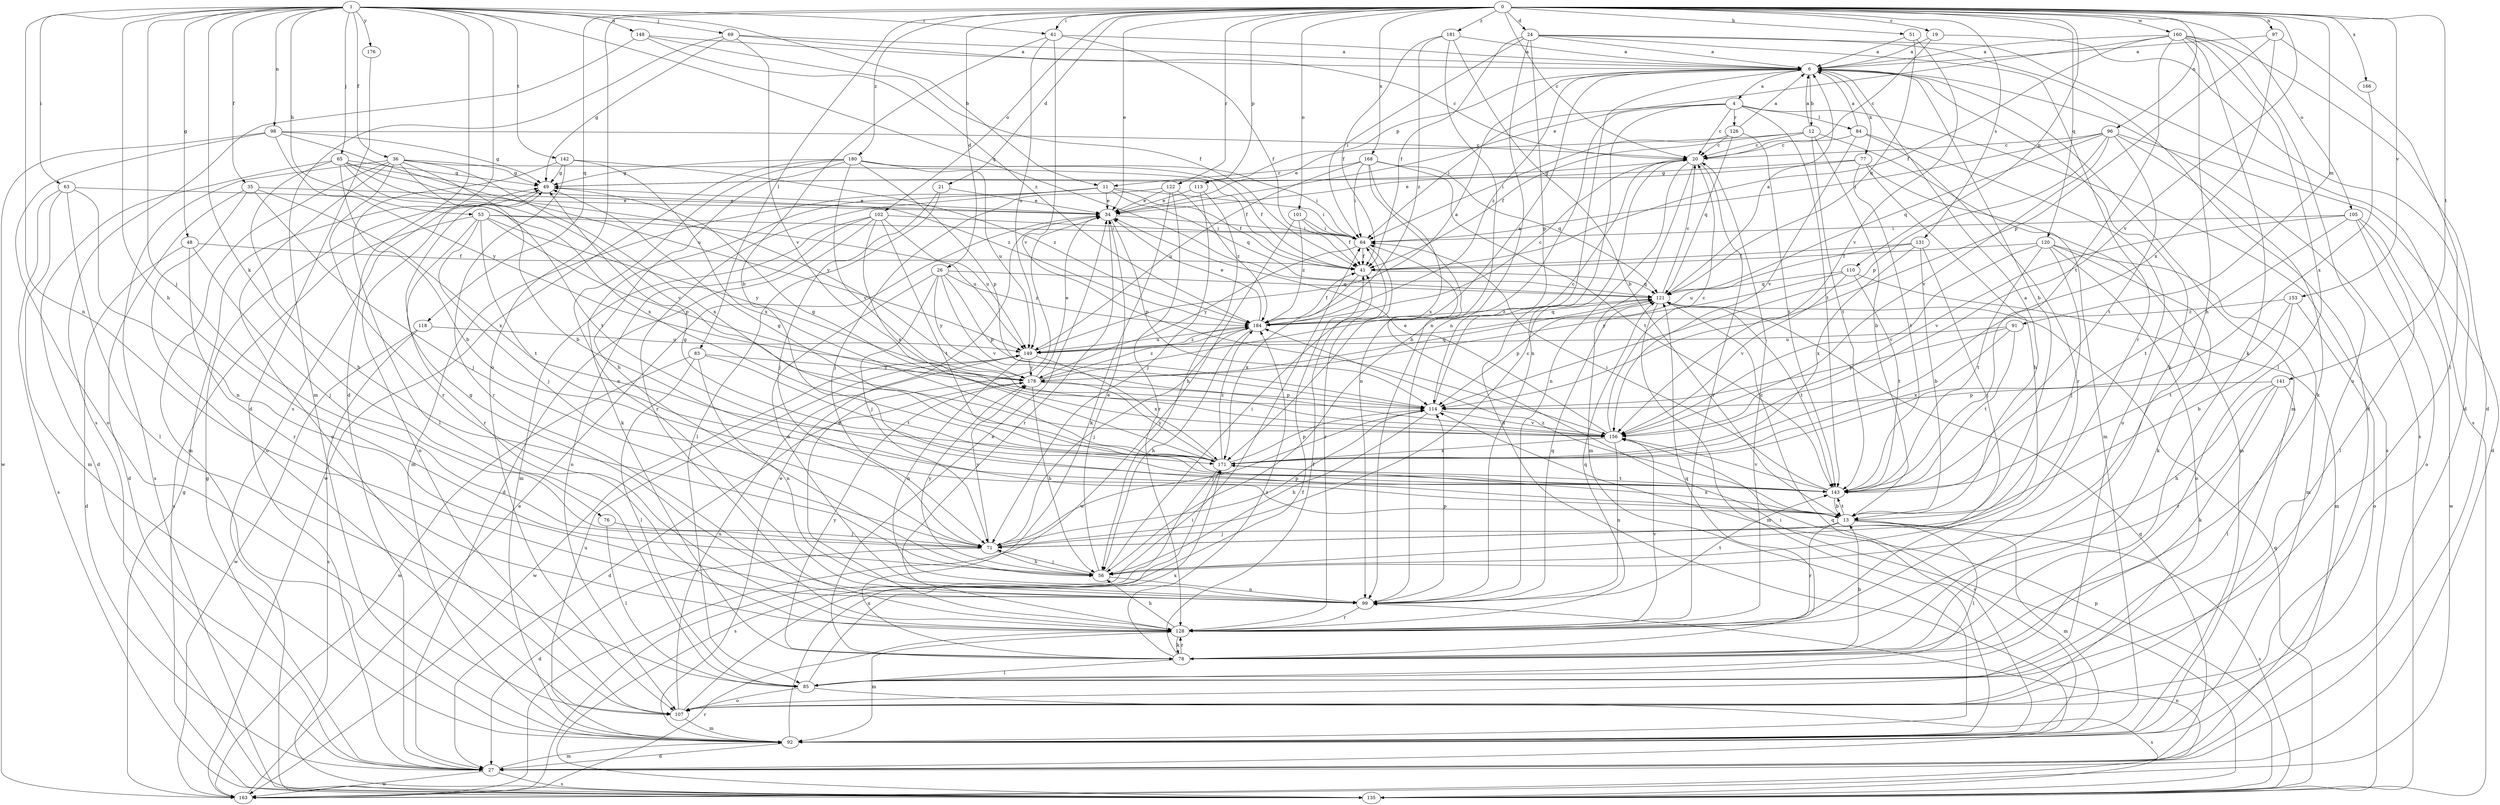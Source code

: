 strict digraph  {
0;
1;
4;
6;
11;
12;
13;
19;
20;
21;
24;
26;
27;
34;
35;
36;
41;
48;
49;
51;
53;
56;
61;
63;
64;
65;
69;
71;
76;
77;
78;
83;
84;
85;
91;
92;
96;
97;
98;
99;
101;
102;
105;
107;
110;
113;
114;
118;
120;
121;
122;
126;
128;
131;
135;
141;
142;
143;
148;
149;
153;
156;
160;
163;
166;
168;
171;
176;
178;
180;
181;
184;
0 -> 19  [label=c];
0 -> 20  [label=c];
0 -> 21  [label=d];
0 -> 24  [label=d];
0 -> 26  [label=d];
0 -> 34  [label=e];
0 -> 51  [label=h];
0 -> 61  [label=i];
0 -> 83  [label=l];
0 -> 91  [label=m];
0 -> 96  [label=n];
0 -> 97  [label=n];
0 -> 101  [label=o];
0 -> 102  [label=o];
0 -> 105  [label=o];
0 -> 107  [label=o];
0 -> 110  [label=p];
0 -> 113  [label=p];
0 -> 118  [label=q];
0 -> 120  [label=q];
0 -> 122  [label=r];
0 -> 131  [label=s];
0 -> 141  [label=t];
0 -> 153  [label=v];
0 -> 156  [label=v];
0 -> 160  [label=w];
0 -> 166  [label=x];
0 -> 168  [label=x];
0 -> 180  [label=z];
0 -> 181  [label=z];
1 -> 11  [label=b];
1 -> 27  [label=d];
1 -> 35  [label=f];
1 -> 36  [label=f];
1 -> 48  [label=g];
1 -> 53  [label=h];
1 -> 56  [label=h];
1 -> 61  [label=i];
1 -> 63  [label=i];
1 -> 65  [label=j];
1 -> 69  [label=j];
1 -> 71  [label=j];
1 -> 76  [label=k];
1 -> 98  [label=n];
1 -> 99  [label=n];
1 -> 121  [label=q];
1 -> 135  [label=s];
1 -> 142  [label=t];
1 -> 148  [label=u];
1 -> 176  [label=y];
4 -> 20  [label=c];
4 -> 56  [label=h];
4 -> 64  [label=i];
4 -> 84  [label=l];
4 -> 99  [label=n];
4 -> 126  [label=r];
4 -> 135  [label=s];
4 -> 143  [label=t];
6 -> 4  [label=a];
6 -> 12  [label=b];
6 -> 13  [label=b];
6 -> 27  [label=d];
6 -> 77  [label=k];
6 -> 78  [label=k];
6 -> 92  [label=m];
6 -> 113  [label=p];
6 -> 135  [label=s];
6 -> 184  [label=z];
11 -> 34  [label=e];
11 -> 41  [label=f];
11 -> 64  [label=i];
11 -> 78  [label=k];
11 -> 92  [label=m];
11 -> 121  [label=q];
11 -> 128  [label=r];
12 -> 6  [label=a];
12 -> 13  [label=b];
12 -> 20  [label=c];
12 -> 34  [label=e];
12 -> 41  [label=f];
12 -> 92  [label=m];
12 -> 143  [label=t];
13 -> 6  [label=a];
13 -> 71  [label=j];
13 -> 85  [label=l];
13 -> 92  [label=m];
13 -> 128  [label=r];
13 -> 135  [label=s];
13 -> 143  [label=t];
13 -> 171  [label=x];
13 -> 184  [label=z];
19 -> 6  [label=a];
19 -> 20  [label=c];
19 -> 27  [label=d];
20 -> 49  [label=g];
20 -> 92  [label=m];
20 -> 99  [label=n];
20 -> 128  [label=r];
21 -> 34  [label=e];
21 -> 71  [label=j];
21 -> 85  [label=l];
24 -> 6  [label=a];
24 -> 27  [label=d];
24 -> 41  [label=f];
24 -> 64  [label=i];
24 -> 99  [label=n];
24 -> 114  [label=p];
24 -> 128  [label=r];
24 -> 135  [label=s];
26 -> 71  [label=j];
26 -> 99  [label=n];
26 -> 114  [label=p];
26 -> 121  [label=q];
26 -> 156  [label=v];
26 -> 178  [label=y];
26 -> 184  [label=z];
27 -> 49  [label=g];
27 -> 92  [label=m];
27 -> 121  [label=q];
27 -> 135  [label=s];
27 -> 163  [label=w];
34 -> 64  [label=i];
34 -> 114  [label=p];
34 -> 128  [label=r];
35 -> 27  [label=d];
35 -> 34  [label=e];
35 -> 71  [label=j];
35 -> 107  [label=o];
35 -> 171  [label=x];
36 -> 13  [label=b];
36 -> 41  [label=f];
36 -> 49  [label=g];
36 -> 92  [label=m];
36 -> 107  [label=o];
36 -> 128  [label=r];
36 -> 135  [label=s];
36 -> 143  [label=t];
36 -> 171  [label=x];
41 -> 121  [label=q];
41 -> 171  [label=x];
48 -> 27  [label=d];
48 -> 41  [label=f];
48 -> 71  [label=j];
48 -> 128  [label=r];
49 -> 34  [label=e];
49 -> 107  [label=o];
51 -> 6  [label=a];
51 -> 121  [label=q];
51 -> 156  [label=v];
53 -> 64  [label=i];
53 -> 71  [label=j];
53 -> 114  [label=p];
53 -> 128  [label=r];
53 -> 135  [label=s];
53 -> 143  [label=t];
53 -> 149  [label=u];
53 -> 178  [label=y];
56 -> 34  [label=e];
56 -> 64  [label=i];
56 -> 71  [label=j];
56 -> 99  [label=n];
56 -> 178  [label=y];
61 -> 6  [label=a];
61 -> 13  [label=b];
61 -> 41  [label=f];
61 -> 149  [label=u];
61 -> 156  [label=v];
63 -> 34  [label=e];
63 -> 85  [label=l];
63 -> 92  [label=m];
63 -> 99  [label=n];
63 -> 135  [label=s];
64 -> 41  [label=f];
64 -> 128  [label=r];
64 -> 178  [label=y];
65 -> 13  [label=b];
65 -> 27  [label=d];
65 -> 49  [label=g];
65 -> 56  [label=h];
65 -> 156  [label=v];
65 -> 171  [label=x];
65 -> 178  [label=y];
65 -> 184  [label=z];
69 -> 6  [label=a];
69 -> 20  [label=c];
69 -> 49  [label=g];
69 -> 92  [label=m];
69 -> 156  [label=v];
71 -> 20  [label=c];
71 -> 27  [label=d];
71 -> 56  [label=h];
71 -> 114  [label=p];
71 -> 178  [label=y];
76 -> 71  [label=j];
76 -> 85  [label=l];
77 -> 34  [label=e];
77 -> 49  [label=g];
77 -> 56  [label=h];
77 -> 92  [label=m];
77 -> 143  [label=t];
78 -> 13  [label=b];
78 -> 34  [label=e];
78 -> 41  [label=f];
78 -> 85  [label=l];
78 -> 121  [label=q];
78 -> 128  [label=r];
78 -> 178  [label=y];
78 -> 184  [label=z];
83 -> 85  [label=l];
83 -> 99  [label=n];
83 -> 143  [label=t];
83 -> 163  [label=w];
83 -> 178  [label=y];
84 -> 6  [label=a];
84 -> 20  [label=c];
84 -> 107  [label=o];
84 -> 128  [label=r];
84 -> 156  [label=v];
85 -> 107  [label=o];
85 -> 135  [label=s];
85 -> 171  [label=x];
91 -> 114  [label=p];
91 -> 143  [label=t];
91 -> 149  [label=u];
91 -> 171  [label=x];
92 -> 27  [label=d];
92 -> 34  [label=e];
92 -> 121  [label=q];
92 -> 149  [label=u];
92 -> 156  [label=v];
92 -> 171  [label=x];
96 -> 20  [label=c];
96 -> 27  [label=d];
96 -> 64  [label=i];
96 -> 78  [label=k];
96 -> 114  [label=p];
96 -> 121  [label=q];
96 -> 143  [label=t];
96 -> 156  [label=v];
97 -> 6  [label=a];
97 -> 85  [label=l];
97 -> 114  [label=p];
97 -> 171  [label=x];
98 -> 20  [label=c];
98 -> 49  [label=g];
98 -> 107  [label=o];
98 -> 149  [label=u];
98 -> 163  [label=w];
98 -> 178  [label=y];
99 -> 49  [label=g];
99 -> 114  [label=p];
99 -> 121  [label=q];
99 -> 128  [label=r];
99 -> 143  [label=t];
101 -> 41  [label=f];
101 -> 64  [label=i];
101 -> 163  [label=w];
101 -> 184  [label=z];
102 -> 27  [label=d];
102 -> 64  [label=i];
102 -> 92  [label=m];
102 -> 107  [label=o];
102 -> 143  [label=t];
102 -> 149  [label=u];
102 -> 171  [label=x];
105 -> 64  [label=i];
105 -> 85  [label=l];
105 -> 107  [label=o];
105 -> 143  [label=t];
105 -> 156  [label=v];
105 -> 163  [label=w];
107 -> 41  [label=f];
107 -> 92  [label=m];
107 -> 149  [label=u];
110 -> 92  [label=m];
110 -> 121  [label=q];
110 -> 143  [label=t];
110 -> 156  [label=v];
110 -> 178  [label=y];
113 -> 34  [label=e];
113 -> 56  [label=h];
113 -> 71  [label=j];
114 -> 20  [label=c];
114 -> 56  [label=h];
114 -> 71  [label=j];
114 -> 156  [label=v];
118 -> 135  [label=s];
118 -> 149  [label=u];
118 -> 163  [label=w];
120 -> 41  [label=f];
120 -> 71  [label=j];
120 -> 78  [label=k];
120 -> 92  [label=m];
120 -> 107  [label=o];
120 -> 143  [label=t];
120 -> 156  [label=v];
121 -> 6  [label=a];
121 -> 20  [label=c];
121 -> 92  [label=m];
121 -> 114  [label=p];
121 -> 143  [label=t];
121 -> 184  [label=z];
122 -> 34  [label=e];
122 -> 71  [label=j];
122 -> 78  [label=k];
122 -> 128  [label=r];
122 -> 184  [label=z];
126 -> 6  [label=a];
126 -> 20  [label=c];
126 -> 64  [label=i];
126 -> 121  [label=q];
126 -> 143  [label=t];
128 -> 20  [label=c];
128 -> 34  [label=e];
128 -> 56  [label=h];
128 -> 78  [label=k];
128 -> 92  [label=m];
128 -> 121  [label=q];
128 -> 156  [label=v];
131 -> 13  [label=b];
131 -> 41  [label=f];
131 -> 71  [label=j];
131 -> 149  [label=u];
131 -> 171  [label=x];
135 -> 64  [label=i];
135 -> 114  [label=p];
135 -> 121  [label=q];
141 -> 56  [label=h];
141 -> 78  [label=k];
141 -> 85  [label=l];
141 -> 114  [label=p];
141 -> 128  [label=r];
142 -> 49  [label=g];
142 -> 85  [label=l];
142 -> 128  [label=r];
142 -> 171  [label=x];
142 -> 184  [label=z];
143 -> 13  [label=b];
143 -> 49  [label=g];
143 -> 64  [label=i];
143 -> 156  [label=v];
148 -> 6  [label=a];
148 -> 41  [label=f];
148 -> 135  [label=s];
148 -> 184  [label=z];
149 -> 6  [label=a];
149 -> 99  [label=n];
149 -> 163  [label=w];
149 -> 171  [label=x];
149 -> 178  [label=y];
149 -> 184  [label=z];
153 -> 13  [label=b];
153 -> 107  [label=o];
153 -> 143  [label=t];
153 -> 184  [label=z];
156 -> 20  [label=c];
156 -> 34  [label=e];
156 -> 49  [label=g];
156 -> 99  [label=n];
156 -> 171  [label=x];
160 -> 6  [label=a];
160 -> 27  [label=d];
160 -> 34  [label=e];
160 -> 41  [label=f];
160 -> 56  [label=h];
160 -> 78  [label=k];
160 -> 85  [label=l];
160 -> 107  [label=o];
160 -> 143  [label=t];
163 -> 34  [label=e];
163 -> 49  [label=g];
163 -> 64  [label=i];
163 -> 99  [label=n];
163 -> 128  [label=r];
166 -> 171  [label=x];
168 -> 64  [label=i];
168 -> 99  [label=n];
168 -> 121  [label=q];
168 -> 143  [label=t];
168 -> 149  [label=u];
168 -> 171  [label=x];
168 -> 11  [label=r];
171 -> 49  [label=g];
171 -> 114  [label=p];
171 -> 135  [label=s];
171 -> 143  [label=t];
171 -> 178  [label=y];
171 -> 184  [label=z];
176 -> 27  [label=d];
178 -> 6  [label=a];
178 -> 27  [label=d];
178 -> 34  [label=e];
178 -> 56  [label=h];
178 -> 114  [label=p];
178 -> 121  [label=q];
178 -> 184  [label=z];
180 -> 41  [label=f];
180 -> 49  [label=g];
180 -> 56  [label=h];
180 -> 64  [label=i];
180 -> 99  [label=n];
180 -> 114  [label=p];
180 -> 149  [label=u];
180 -> 156  [label=v];
180 -> 163  [label=w];
181 -> 6  [label=a];
181 -> 13  [label=b];
181 -> 41  [label=f];
181 -> 99  [label=n];
181 -> 184  [label=z];
184 -> 20  [label=c];
184 -> 34  [label=e];
184 -> 41  [label=f];
184 -> 56  [label=h];
184 -> 71  [label=j];
184 -> 121  [label=q];
184 -> 149  [label=u];
}
